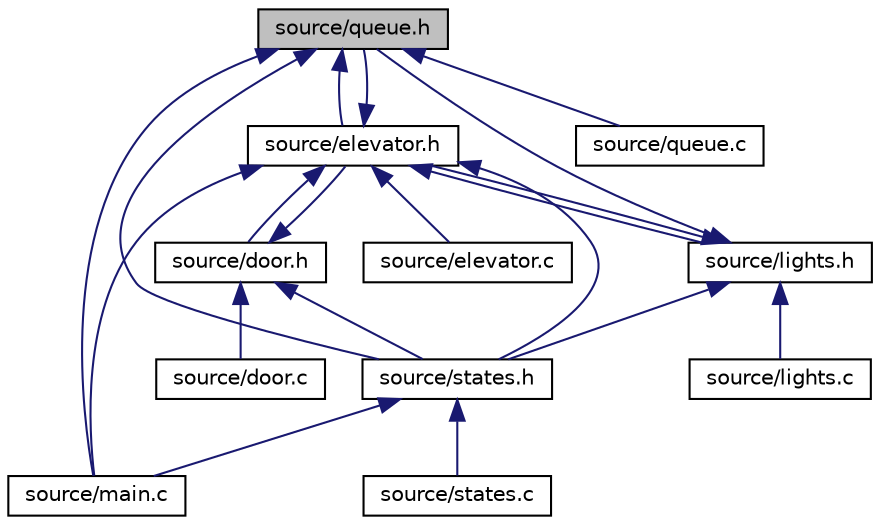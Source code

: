 digraph "source/queue.h"
{
 // LATEX_PDF_SIZE
  edge [fontname="Helvetica",fontsize="10",labelfontname="Helvetica",labelfontsize="10"];
  node [fontname="Helvetica",fontsize="10",shape=record];
  Node7 [label="source/queue.h",height=0.2,width=0.4,color="black", fillcolor="grey75", style="filled", fontcolor="black",tooltip="This file contains the queue module and its functions."];
  Node7 -> Node8 [dir="back",color="midnightblue",fontsize="10",style="solid"];
  Node8 [label="source/elevator.h",height=0.2,width=0.4,color="black", fillcolor="white", style="filled",URL="$elevator_8h.html",tooltip="This file contains the elevator module and its functions."];
  Node8 -> Node9 [dir="back",color="midnightblue",fontsize="10",style="solid"];
  Node9 [label="source/door.h",height=0.2,width=0.4,color="black", fillcolor="white", style="filled",URL="$door_8h.html",tooltip="This file contains the queue module and its functions."];
  Node9 -> Node10 [dir="back",color="midnightblue",fontsize="10",style="solid"];
  Node10 [label="source/door.c",height=0.2,width=0.4,color="black", fillcolor="white", style="filled",URL="$door_8c_source.html",tooltip=" "];
  Node9 -> Node8 [dir="back",color="midnightblue",fontsize="10",style="solid"];
  Node9 -> Node11 [dir="back",color="midnightblue",fontsize="10",style="solid"];
  Node11 [label="source/states.h",height=0.2,width=0.4,color="black", fillcolor="white", style="filled",URL="$states_8h.html",tooltip="This file contains the states in the FSM and their functions."];
  Node11 -> Node12 [dir="back",color="midnightblue",fontsize="10",style="solid"];
  Node12 [label="source/main.c",height=0.2,width=0.4,color="black", fillcolor="white", style="filled",URL="$main_8c_source.html",tooltip=" "];
  Node11 -> Node13 [dir="back",color="midnightblue",fontsize="10",style="solid"];
  Node13 [label="source/states.c",height=0.2,width=0.4,color="black", fillcolor="white", style="filled",URL="$states_8c_source.html",tooltip=" "];
  Node8 -> Node7 [dir="back",color="midnightblue",fontsize="10",style="solid"];
  Node8 -> Node14 [dir="back",color="midnightblue",fontsize="10",style="solid"];
  Node14 [label="source/lights.h",height=0.2,width=0.4,color="black", fillcolor="white", style="filled",URL="$lights_8h.html",tooltip="This file contains functions that control the lights."];
  Node14 -> Node7 [dir="back",color="midnightblue",fontsize="10",style="solid"];
  Node14 -> Node8 [dir="back",color="midnightblue",fontsize="10",style="solid"];
  Node14 -> Node15 [dir="back",color="midnightblue",fontsize="10",style="solid"];
  Node15 [label="source/lights.c",height=0.2,width=0.4,color="black", fillcolor="white", style="filled",URL="$lights_8c_source.html",tooltip=" "];
  Node14 -> Node11 [dir="back",color="midnightblue",fontsize="10",style="solid"];
  Node8 -> Node16 [dir="back",color="midnightblue",fontsize="10",style="solid"];
  Node16 [label="source/elevator.c",height=0.2,width=0.4,color="black", fillcolor="white", style="filled",URL="$elevator_8c_source.html",tooltip=" "];
  Node8 -> Node11 [dir="back",color="midnightblue",fontsize="10",style="solid"];
  Node8 -> Node12 [dir="back",color="midnightblue",fontsize="10",style="solid"];
  Node7 -> Node11 [dir="back",color="midnightblue",fontsize="10",style="solid"];
  Node7 -> Node12 [dir="back",color="midnightblue",fontsize="10",style="solid"];
  Node7 -> Node17 [dir="back",color="midnightblue",fontsize="10",style="solid"];
  Node17 [label="source/queue.c",height=0.2,width=0.4,color="black", fillcolor="white", style="filled",URL="$queue_8c_source.html",tooltip=" "];
}
